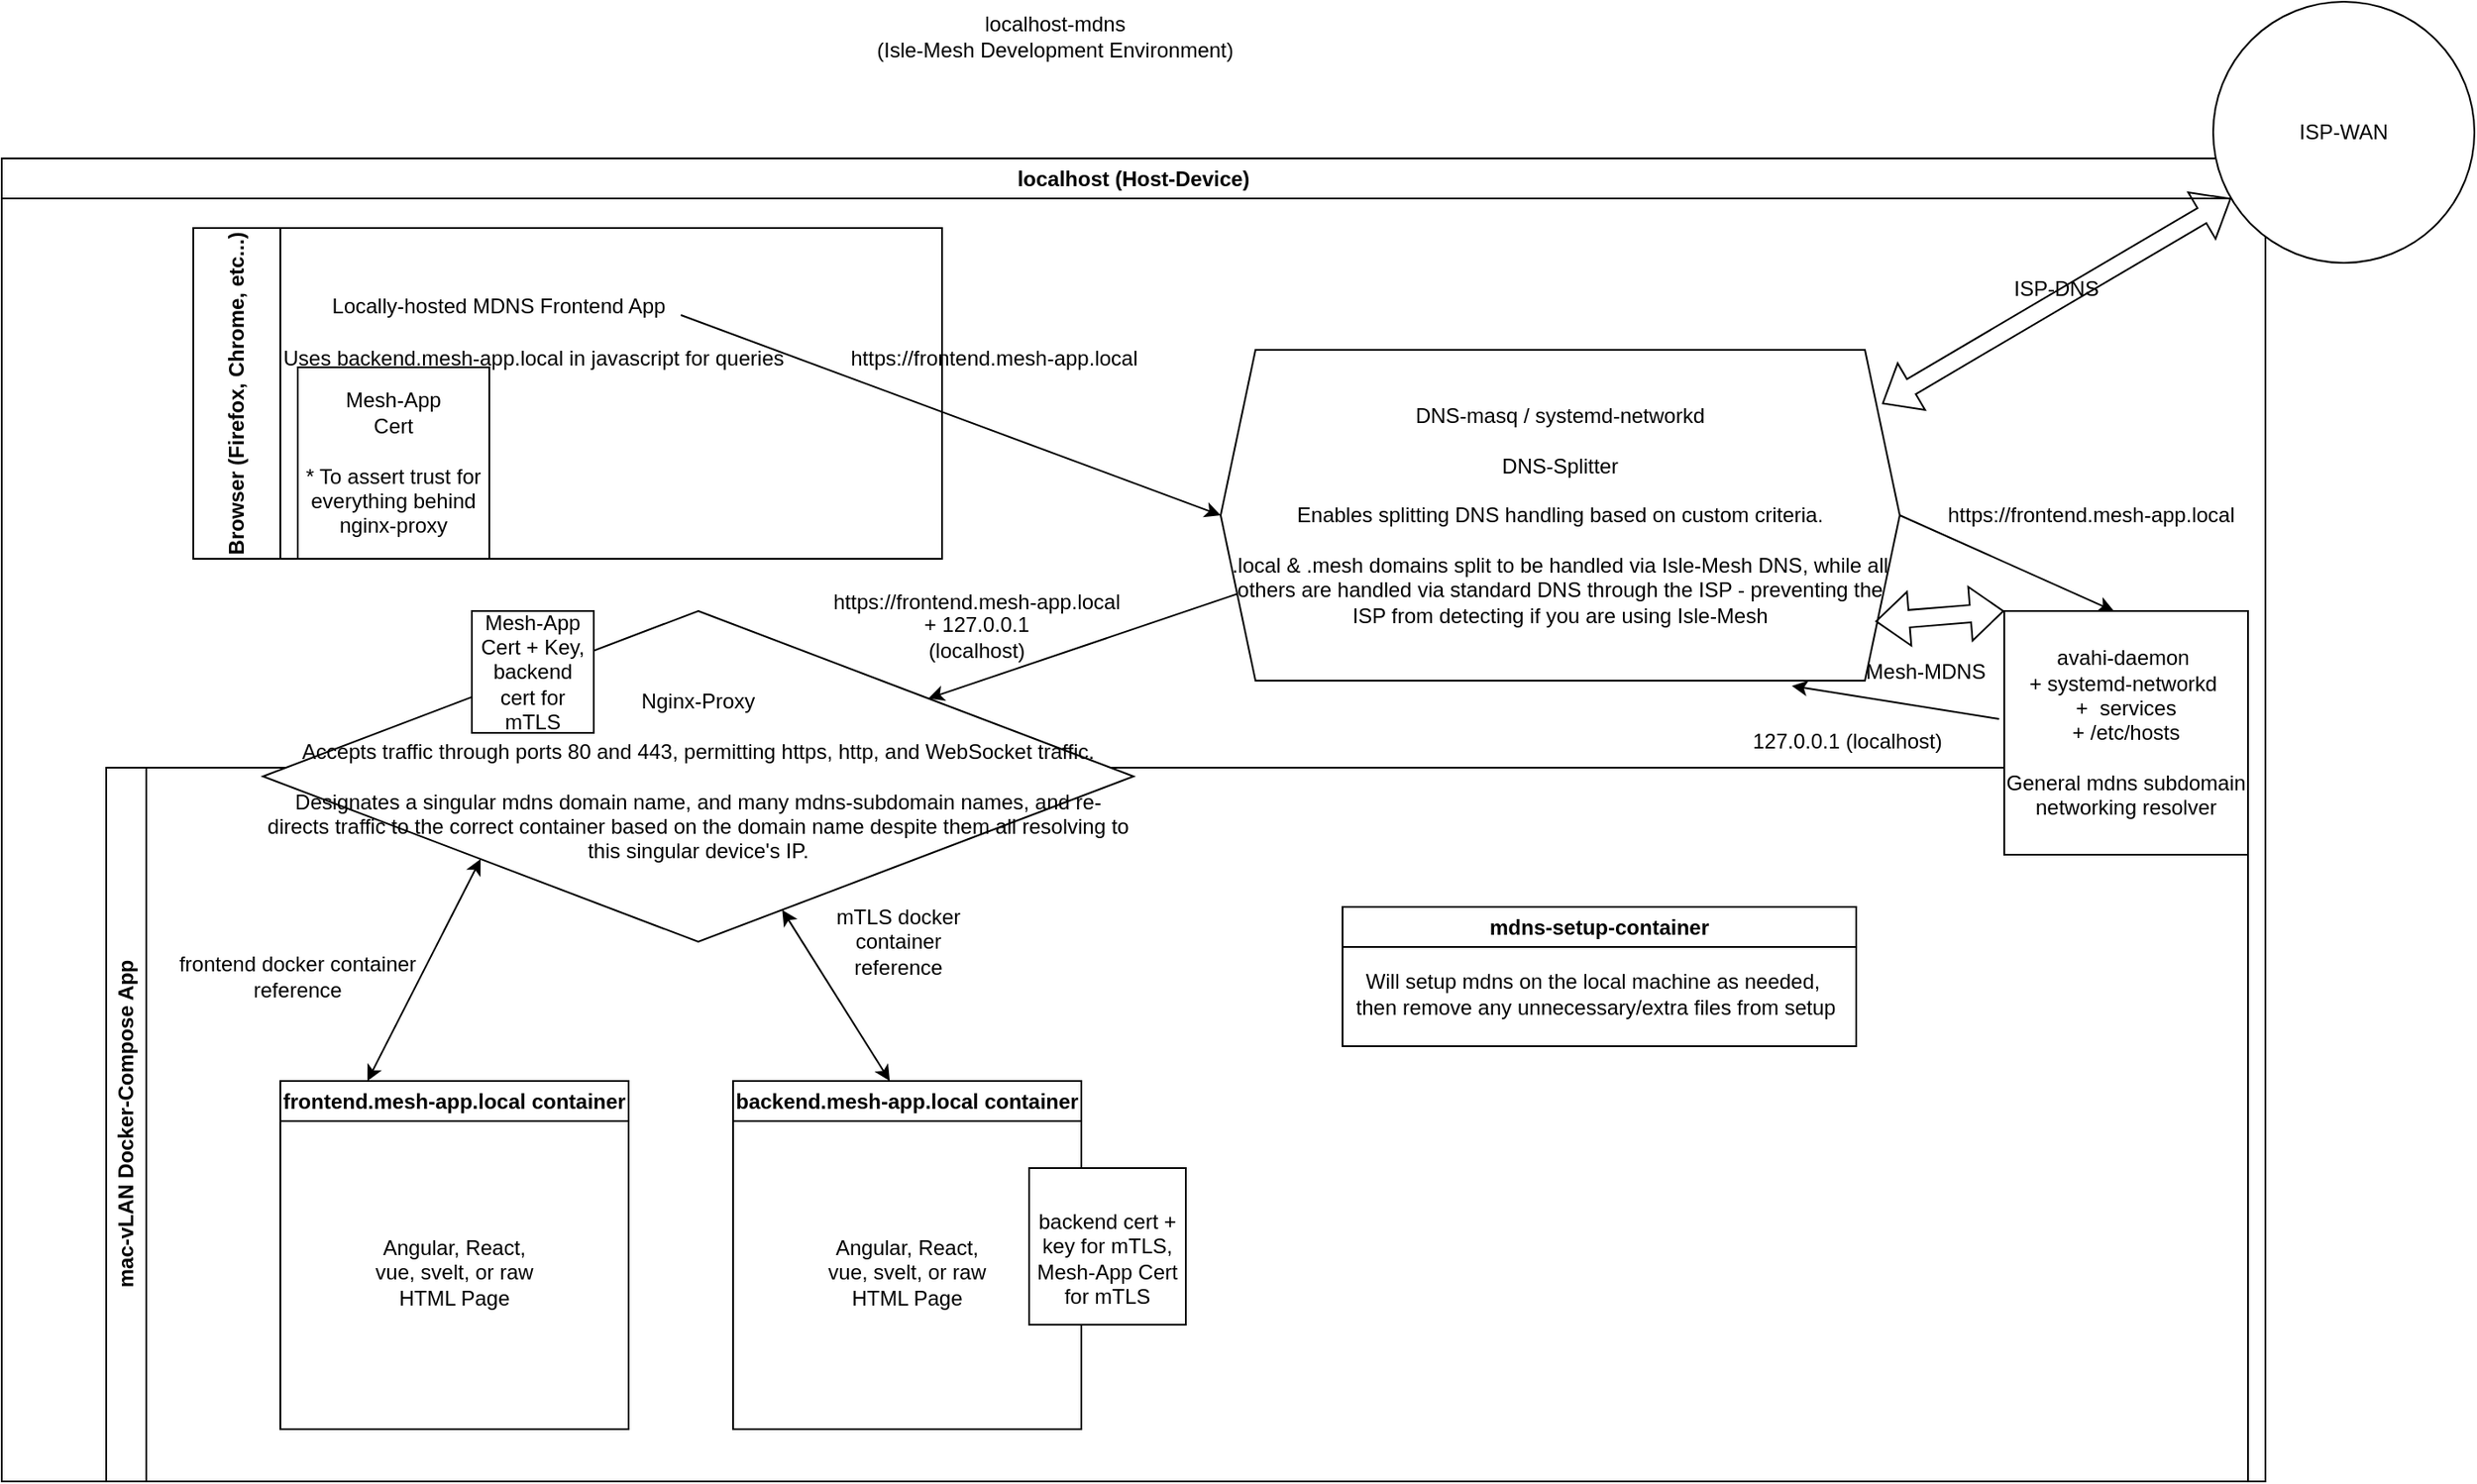 <mxfile version="27.1.6">
  <diagram name="Page-1" id="ltwR8R8_V8N6ptWsErUI">
    <mxGraphModel dx="2206" dy="800" grid="1" gridSize="10" guides="1" tooltips="1" connect="1" arrows="1" fold="1" page="1" pageScale="1" pageWidth="850" pageHeight="1100" math="0" shadow="0">
      <root>
        <mxCell id="0" />
        <mxCell id="1" parent="0" />
        <mxCell id="q32EcVtzX5m4fnPI3UMy-1" value="&lt;div&gt;localhost-mdns&lt;/div&gt;&lt;div&gt;(Isle-Mesh Development Environment)&lt;/div&gt;" style="text;html=1;align=center;verticalAlign=middle;whiteSpace=wrap;rounded=0;" vertex="1" parent="1">
          <mxGeometry x="270" y="30" width="250" height="40" as="geometry" />
        </mxCell>
        <mxCell id="q32EcVtzX5m4fnPI3UMy-2" value="localhost (Host-Device)" style="swimlane;whiteSpace=wrap;html=1;" vertex="1" parent="1">
          <mxGeometry x="-210" y="120" width="1300" height="760" as="geometry" />
        </mxCell>
        <mxCell id="q32EcVtzX5m4fnPI3UMy-6" value="&lt;div&gt;DNS-masq / systemd-networkd&lt;/div&gt;&lt;div&gt;&lt;br&gt;&lt;/div&gt;&lt;div&gt;DNS-Splitter&lt;/div&gt;&lt;div&gt;&lt;br&gt;&lt;/div&gt;&lt;div&gt;Enables splitting DNS handling based on custom criteria.&lt;/div&gt;&lt;div&gt;&lt;br&gt;&lt;/div&gt;&lt;div&gt;.local &amp;amp; .mesh domains split to be handled via Isle-Mesh DNS, while all others are handled via standard DNS through the ISP - preventing the ISP from detecting if you are using Isle-Mesh&lt;/div&gt;" style="shape=hexagon;perimeter=hexagonPerimeter2;whiteSpace=wrap;html=1;fixedSize=1;" vertex="1" parent="q32EcVtzX5m4fnPI3UMy-2">
          <mxGeometry x="700" y="110" width="390" height="190" as="geometry" />
        </mxCell>
        <mxCell id="q32EcVtzX5m4fnPI3UMy-7" value="mac-vLAN Docker-Compose App" style="swimlane;horizontal=0;whiteSpace=wrap;html=1;" vertex="1" parent="q32EcVtzX5m4fnPI3UMy-2">
          <mxGeometry x="60" y="350" width="1230" height="410" as="geometry" />
        </mxCell>
        <mxCell id="q32EcVtzX5m4fnPI3UMy-27" value="frontend.mesh-app.local container" style="swimlane;whiteSpace=wrap;html=1;" vertex="1" parent="q32EcVtzX5m4fnPI3UMy-7">
          <mxGeometry x="100" y="180" width="200" height="200" as="geometry" />
        </mxCell>
        <mxCell id="q32EcVtzX5m4fnPI3UMy-33" value="Angular, React, vue, svelt, or raw HTML Page" style="text;html=1;align=center;verticalAlign=middle;whiteSpace=wrap;rounded=0;" vertex="1" parent="q32EcVtzX5m4fnPI3UMy-27">
          <mxGeometry x="50" y="60" width="100" height="100" as="geometry" />
        </mxCell>
        <mxCell id="q32EcVtzX5m4fnPI3UMy-32" value="frontend docker container reference" style="text;html=1;align=center;verticalAlign=middle;whiteSpace=wrap;rounded=0;" vertex="1" parent="q32EcVtzX5m4fnPI3UMy-7">
          <mxGeometry x="40" y="100" width="140" height="40" as="geometry" />
        </mxCell>
        <mxCell id="q32EcVtzX5m4fnPI3UMy-35" value="backend.mesh-app.local container" style="swimlane;whiteSpace=wrap;html=1;" vertex="1" parent="q32EcVtzX5m4fnPI3UMy-7">
          <mxGeometry x="360" y="180" width="200" height="200" as="geometry" />
        </mxCell>
        <mxCell id="q32EcVtzX5m4fnPI3UMy-36" value="Angular, React, vue, svelt, or raw HTML Page" style="text;html=1;align=center;verticalAlign=middle;whiteSpace=wrap;rounded=0;" vertex="1" parent="q32EcVtzX5m4fnPI3UMy-35">
          <mxGeometry x="50" y="60" width="100" height="100" as="geometry" />
        </mxCell>
        <mxCell id="q32EcVtzX5m4fnPI3UMy-37" value="mTLS docker container reference" style="text;html=1;align=center;verticalAlign=middle;whiteSpace=wrap;rounded=0;" vertex="1" parent="q32EcVtzX5m4fnPI3UMy-7">
          <mxGeometry x="410" y="70" width="90" height="60" as="geometry" />
        </mxCell>
        <mxCell id="q32EcVtzX5m4fnPI3UMy-38" value="&lt;br&gt;&lt;div&gt;backend cert + key for mTLS, Mesh-App Cert for mTLS&lt;/div&gt;" style="whiteSpace=wrap;html=1;aspect=fixed;" vertex="1" parent="q32EcVtzX5m4fnPI3UMy-7">
          <mxGeometry x="530" y="230" width="90" height="90" as="geometry" />
        </mxCell>
        <mxCell id="q32EcVtzX5m4fnPI3UMy-39" value="mdns-setup-container" style="swimlane;whiteSpace=wrap;html=1;" vertex="1" parent="q32EcVtzX5m4fnPI3UMy-7">
          <mxGeometry x="710" y="80" width="295" height="80" as="geometry" />
        </mxCell>
        <mxCell id="q32EcVtzX5m4fnPI3UMy-40" value="&lt;div&gt;Will setup mdns on the local machine as needed,&amp;nbsp;&lt;/div&gt;&lt;div&gt;then remove any unnecessary/extra files from setup&lt;/div&gt;" style="text;html=1;align=center;verticalAlign=middle;resizable=0;points=[];autosize=1;strokeColor=none;fillColor=none;" vertex="1" parent="q32EcVtzX5m4fnPI3UMy-39">
          <mxGeometry x="-5" y="30" width="300" height="40" as="geometry" />
        </mxCell>
        <mxCell id="q32EcVtzX5m4fnPI3UMy-8" value="&lt;div&gt;Nginx-Proxy&lt;/div&gt;&lt;div&gt;&lt;br&gt;&lt;/div&gt;&lt;div&gt;Accepts traffic through ports 80 and 443, permitting https, http, and WebSocket traffic.&lt;/div&gt;&lt;div&gt;&lt;br&gt;&lt;/div&gt;&lt;div&gt;Designates a singular mdns domain name, and many mdns-subdomain names, and re-directs traffic to the correct container based on the domain name despite them all resolving to this singular device&#39;s IP.&lt;/div&gt;" style="rhombus;whiteSpace=wrap;html=1;" vertex="1" parent="q32EcVtzX5m4fnPI3UMy-2">
          <mxGeometry x="150" y="260" width="500" height="190" as="geometry" />
        </mxCell>
        <mxCell id="q32EcVtzX5m4fnPI3UMy-9" value="&lt;div&gt;avahi-daemon&amp;nbsp;&lt;/div&gt;&lt;div&gt;+ systemd-networkd&amp;nbsp;&lt;/div&gt;&lt;div&gt;+&amp;nbsp; services&lt;/div&gt;&lt;div&gt;+ /etc/hosts&lt;/div&gt;&lt;div&gt;&lt;br&gt;&lt;/div&gt;&lt;div&gt;General mdns subdomain networking resolver&lt;/div&gt;" style="whiteSpace=wrap;html=1;aspect=fixed;" vertex="1" parent="q32EcVtzX5m4fnPI3UMy-2">
          <mxGeometry x="1150" y="260" width="140" height="140" as="geometry" />
        </mxCell>
        <mxCell id="q32EcVtzX5m4fnPI3UMy-11" value="ISP-DNS" style="text;html=1;align=center;verticalAlign=middle;whiteSpace=wrap;rounded=0;" vertex="1" parent="q32EcVtzX5m4fnPI3UMy-2">
          <mxGeometry x="1150" y="60" width="60" height="30" as="geometry" />
        </mxCell>
        <mxCell id="q32EcVtzX5m4fnPI3UMy-12" value="" style="shape=flexArrow;endArrow=classic;startArrow=classic;html=1;rounded=0;entryX=0;entryY=0;entryDx=0;entryDy=0;exitX=0.964;exitY=0.821;exitDx=0;exitDy=0;exitPerimeter=0;" edge="1" parent="q32EcVtzX5m4fnPI3UMy-2" source="q32EcVtzX5m4fnPI3UMy-6" target="q32EcVtzX5m4fnPI3UMy-9">
          <mxGeometry width="100" height="100" relative="1" as="geometry">
            <mxPoint x="720" y="420" as="sourcePoint" />
            <mxPoint x="820" y="320" as="targetPoint" />
          </mxGeometry>
        </mxCell>
        <mxCell id="q32EcVtzX5m4fnPI3UMy-13" value="Mesh-MDNS" style="text;html=1;align=center;verticalAlign=middle;whiteSpace=wrap;rounded=0;" vertex="1" parent="q32EcVtzX5m4fnPI3UMy-2">
          <mxGeometry x="1060" y="280" width="90" height="30" as="geometry" />
        </mxCell>
        <mxCell id="q32EcVtzX5m4fnPI3UMy-14" value="Browser (Firefox, Chrome, etc...)" style="swimlane;horizontal=0;whiteSpace=wrap;html=1;startSize=50;" vertex="1" parent="q32EcVtzX5m4fnPI3UMy-2">
          <mxGeometry x="110" y="40" width="430" height="190" as="geometry" />
        </mxCell>
        <mxCell id="q32EcVtzX5m4fnPI3UMy-15" value="Locally-hosted MDNS Frontend App" style="text;html=1;align=center;verticalAlign=middle;resizable=0;points=[];autosize=1;strokeColor=none;fillColor=none;" vertex="1" parent="q32EcVtzX5m4fnPI3UMy-14">
          <mxGeometry x="70" y="30" width="210" height="30" as="geometry" />
        </mxCell>
        <mxCell id="q32EcVtzX5m4fnPI3UMy-29" value="&lt;div&gt;Mesh-App&lt;/div&gt;&lt;div&gt;Cert&lt;/div&gt;&lt;div&gt;&lt;br&gt;&lt;/div&gt;&lt;div&gt;* To assert trust for everything behind nginx-proxy&lt;/div&gt;" style="whiteSpace=wrap;html=1;aspect=fixed;" vertex="1" parent="q32EcVtzX5m4fnPI3UMy-14">
          <mxGeometry x="60" y="80" width="110" height="110" as="geometry" />
        </mxCell>
        <mxCell id="q32EcVtzX5m4fnPI3UMy-30" value="Uses backend.mesh-app.local in javascript for queries" style="text;html=1;align=center;verticalAlign=middle;resizable=0;points=[];autosize=1;strokeColor=none;fillColor=none;" vertex="1" parent="q32EcVtzX5m4fnPI3UMy-14">
          <mxGeometry x="40" y="60" width="310" height="30" as="geometry" />
        </mxCell>
        <mxCell id="q32EcVtzX5m4fnPI3UMy-18" value="" style="endArrow=classic;html=1;rounded=0;exitX=0;exitY=0.75;exitDx=0;exitDy=0;" edge="1" parent="q32EcVtzX5m4fnPI3UMy-2" source="q32EcVtzX5m4fnPI3UMy-6" target="q32EcVtzX5m4fnPI3UMy-8">
          <mxGeometry width="50" height="50" relative="1" as="geometry">
            <mxPoint x="740" y="400" as="sourcePoint" />
            <mxPoint x="630" y="250" as="targetPoint" />
          </mxGeometry>
        </mxCell>
        <mxCell id="q32EcVtzX5m4fnPI3UMy-19" value="https://frontend.mesh-app.local" style="text;html=1;align=center;verticalAlign=middle;whiteSpace=wrap;rounded=0;" vertex="1" parent="q32EcVtzX5m4fnPI3UMy-2">
          <mxGeometry x="470" y="100" width="200" height="30" as="geometry" />
        </mxCell>
        <mxCell id="q32EcVtzX5m4fnPI3UMy-20" value="" style="endArrow=classic;html=1;rounded=0;entryX=0.45;entryY=0;entryDx=0;entryDy=0;entryPerimeter=0;exitX=1;exitY=0.5;exitDx=0;exitDy=0;" edge="1" parent="q32EcVtzX5m4fnPI3UMy-2" source="q32EcVtzX5m4fnPI3UMy-6" target="q32EcVtzX5m4fnPI3UMy-9">
          <mxGeometry width="50" height="50" relative="1" as="geometry">
            <mxPoint x="740" y="400" as="sourcePoint" />
            <mxPoint x="790" y="350" as="targetPoint" />
          </mxGeometry>
        </mxCell>
        <mxCell id="q32EcVtzX5m4fnPI3UMy-21" value="https://frontend.mesh-app.local" style="text;html=1;align=center;verticalAlign=middle;whiteSpace=wrap;rounded=0;" vertex="1" parent="q32EcVtzX5m4fnPI3UMy-2">
          <mxGeometry x="1100" y="190" width="200" height="30" as="geometry" />
        </mxCell>
        <mxCell id="q32EcVtzX5m4fnPI3UMy-23" value="" style="endArrow=classic;html=1;rounded=0;entryX=0.841;entryY=1.016;entryDx=0;entryDy=0;entryPerimeter=0;exitX=-0.021;exitY=0.443;exitDx=0;exitDy=0;exitPerimeter=0;" edge="1" parent="q32EcVtzX5m4fnPI3UMy-2" source="q32EcVtzX5m4fnPI3UMy-9" target="q32EcVtzX5m4fnPI3UMy-6">
          <mxGeometry width="50" height="50" relative="1" as="geometry">
            <mxPoint x="740" y="400" as="sourcePoint" />
            <mxPoint x="790" y="350" as="targetPoint" />
          </mxGeometry>
        </mxCell>
        <mxCell id="q32EcVtzX5m4fnPI3UMy-24" value="127.0.0.1 (localhost)" style="text;html=1;align=center;verticalAlign=middle;whiteSpace=wrap;rounded=0;" vertex="1" parent="q32EcVtzX5m4fnPI3UMy-2">
          <mxGeometry x="1000" y="320" width="120" height="30" as="geometry" />
        </mxCell>
        <mxCell id="q32EcVtzX5m4fnPI3UMy-25" value="https://frontend.mesh-app.local" style="text;html=1;align=center;verticalAlign=middle;whiteSpace=wrap;rounded=0;" vertex="1" parent="q32EcVtzX5m4fnPI3UMy-2">
          <mxGeometry x="460" y="240" width="200" height="30" as="geometry" />
        </mxCell>
        <mxCell id="q32EcVtzX5m4fnPI3UMy-26" value="+ 127.0.0.1 (localhost)" style="text;html=1;align=center;verticalAlign=middle;whiteSpace=wrap;rounded=0;" vertex="1" parent="q32EcVtzX5m4fnPI3UMy-2">
          <mxGeometry x="500" y="260" width="120" height="30" as="geometry" />
        </mxCell>
        <mxCell id="q32EcVtzX5m4fnPI3UMy-28" value="&lt;div&gt;Mesh-App&lt;/div&gt;&lt;div&gt;Cert + Key,&lt;/div&gt;&lt;div&gt;backend cert for mTLS&lt;/div&gt;" style="whiteSpace=wrap;html=1;aspect=fixed;" vertex="1" parent="q32EcVtzX5m4fnPI3UMy-2">
          <mxGeometry x="270" y="260" width="70" height="70" as="geometry" />
        </mxCell>
        <mxCell id="q32EcVtzX5m4fnPI3UMy-31" value="" style="endArrow=classic;startArrow=classic;html=1;rounded=0;exitX=0.25;exitY=0;exitDx=0;exitDy=0;entryX=0;entryY=1;entryDx=0;entryDy=0;" edge="1" parent="q32EcVtzX5m4fnPI3UMy-2" source="q32EcVtzX5m4fnPI3UMy-27" target="q32EcVtzX5m4fnPI3UMy-8">
          <mxGeometry width="50" height="50" relative="1" as="geometry">
            <mxPoint x="700" y="380" as="sourcePoint" />
            <mxPoint x="750" y="330" as="targetPoint" />
          </mxGeometry>
        </mxCell>
        <mxCell id="q32EcVtzX5m4fnPI3UMy-34" value="" style="endArrow=classic;startArrow=classic;html=1;rounded=0;entryX=0.45;entryY=0;entryDx=0;entryDy=0;entryPerimeter=0;" edge="1" parent="q32EcVtzX5m4fnPI3UMy-2" source="q32EcVtzX5m4fnPI3UMy-8" target="q32EcVtzX5m4fnPI3UMy-35">
          <mxGeometry width="50" height="50" relative="1" as="geometry">
            <mxPoint x="530" y="480" as="sourcePoint" />
            <mxPoint x="570" y="520" as="targetPoint" />
          </mxGeometry>
        </mxCell>
        <mxCell id="q32EcVtzX5m4fnPI3UMy-3" value="ISP-WAN" style="ellipse;whiteSpace=wrap;html=1;aspect=fixed;" vertex="1" parent="1">
          <mxGeometry x="1060" y="30" width="150" height="150" as="geometry" />
        </mxCell>
        <mxCell id="q32EcVtzX5m4fnPI3UMy-10" value="" style="shape=flexArrow;endArrow=classic;startArrow=classic;html=1;rounded=0;exitX=0.974;exitY=0.163;exitDx=0;exitDy=0;exitPerimeter=0;" edge="1" parent="1" source="q32EcVtzX5m4fnPI3UMy-6" target="q32EcVtzX5m4fnPI3UMy-3">
          <mxGeometry width="100" height="100" relative="1" as="geometry">
            <mxPoint x="470" y="520" as="sourcePoint" />
            <mxPoint x="570" y="420" as="targetPoint" />
          </mxGeometry>
        </mxCell>
        <mxCell id="q32EcVtzX5m4fnPI3UMy-17" value="" style="endArrow=classic;html=1;rounded=0;entryX=0;entryY=0.5;entryDx=0;entryDy=0;" edge="1" parent="1" target="q32EcVtzX5m4fnPI3UMy-6">
          <mxGeometry width="50" height="50" relative="1" as="geometry">
            <mxPoint x="180" y="210" as="sourcePoint" />
            <mxPoint x="540" y="450" as="targetPoint" />
          </mxGeometry>
        </mxCell>
      </root>
    </mxGraphModel>
  </diagram>
</mxfile>
